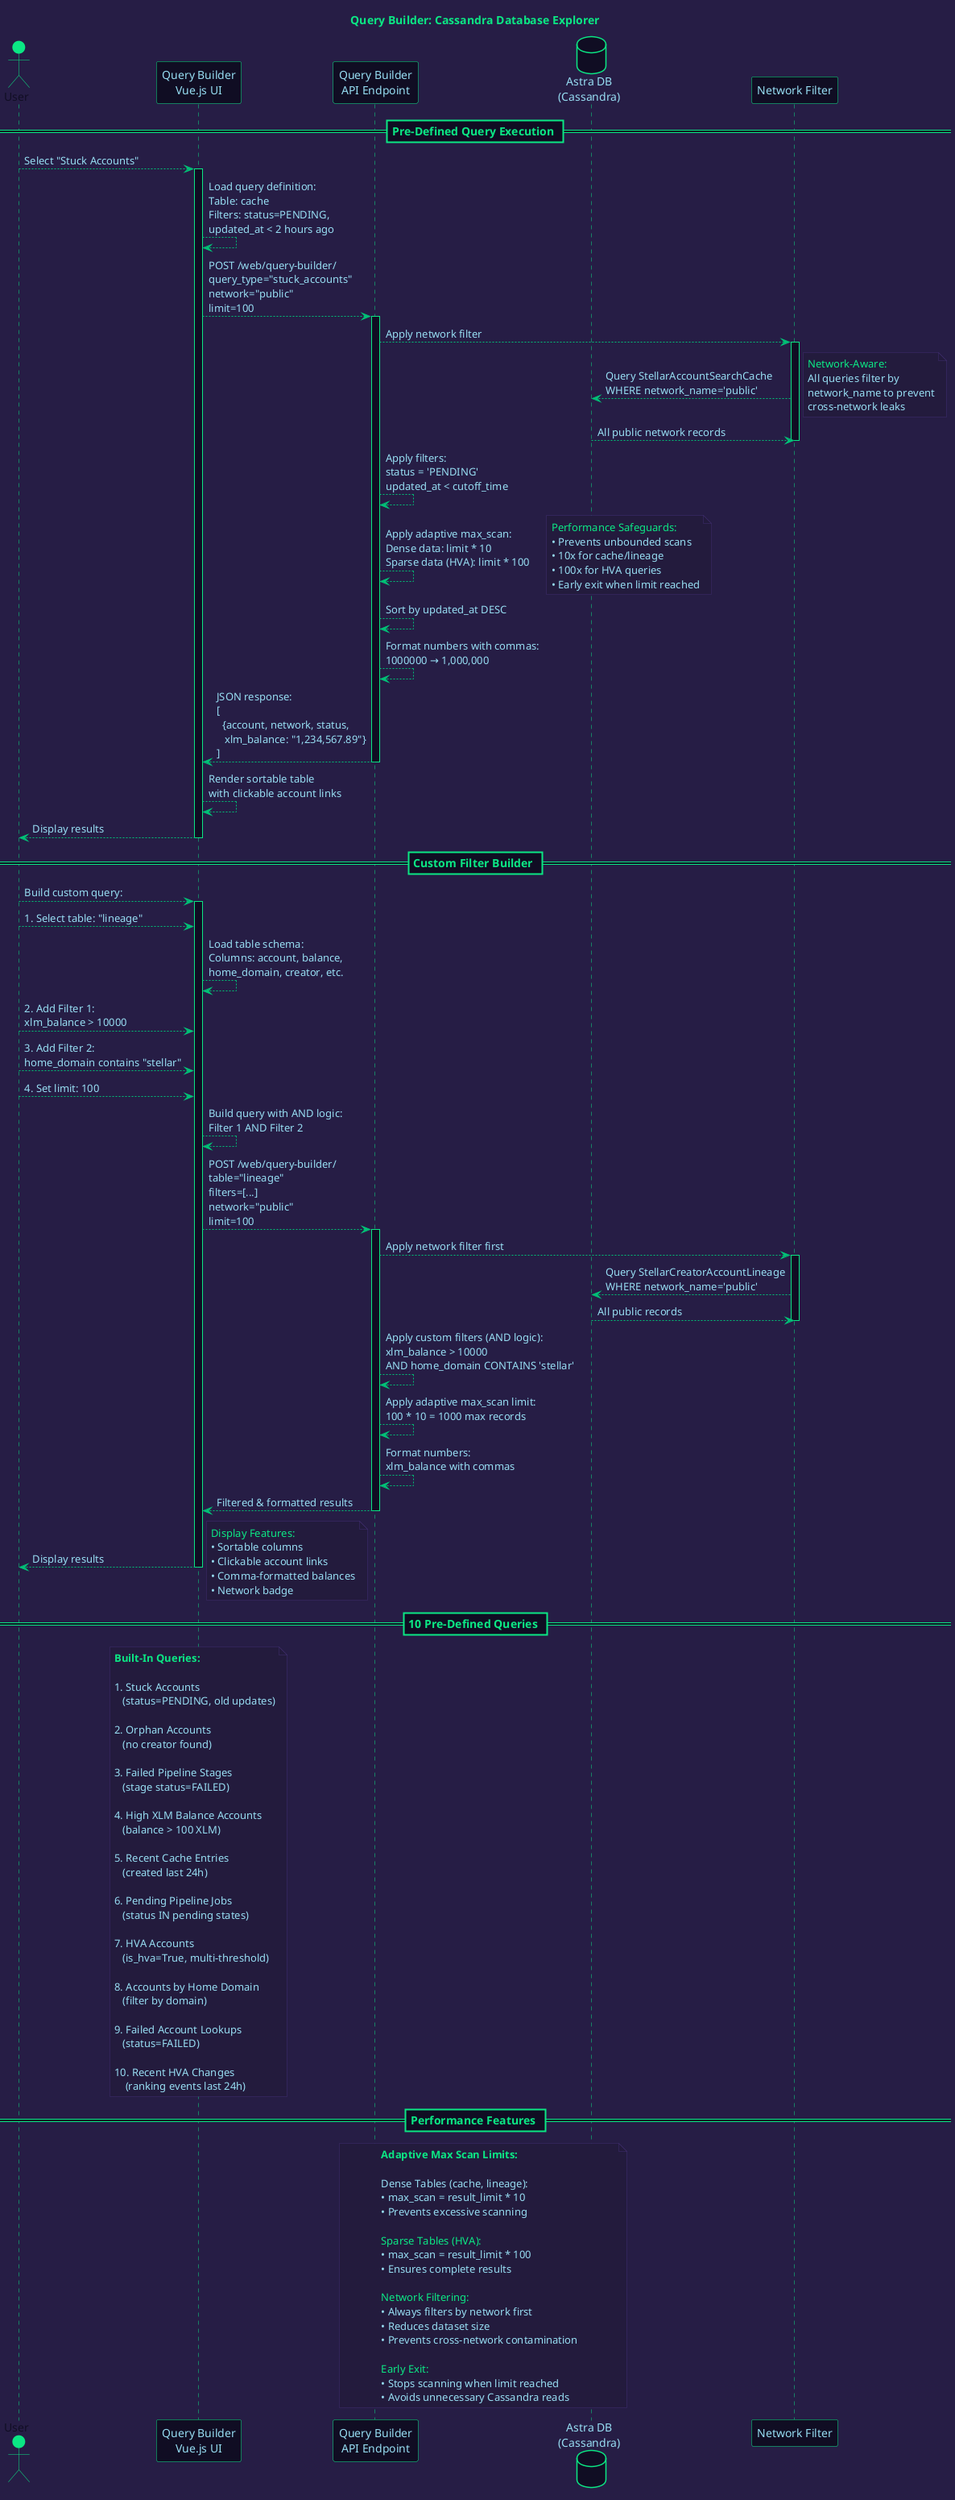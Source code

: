 @startuml Query Builder Architecture

skinparam backgroundColor #261D45
skinparam defaultFontColor #96DDF2

skinparam participant {
  BackgroundColor #100D23
  BorderColor #0BE784
  FontColor #96DDF2
}

skinparam actor {
  BackgroundColor #0BE784
  BorderColor #0BE784
  FontColor #100D23
}

skinparam database {
  BackgroundColor #100D23
  BorderColor #0BE784
  FontColor #96DDF2
}

skinparam note {
  BackgroundColor #231B3D
  BorderColor #3f2c70
  FontColor #96DDF2
}

skinparam sequence {
  ArrowColor #01C176
  LifeLineBorderColor #0BE784
  LifeLineBackgroundColor #100D23
  DividerBackgroundColor #100D23
  DividerBorderColor #0BE784
  DividerFontColor #0BE784
  DividerFontSize 14
  DividerFontStyle bold
  GroupBackgroundColor #100D23
  GroupBorderColor #0BE784
  GroupBorderThickness 2
  GroupHeaderFontColor #0BE784
  GroupHeaderFontSize 12
  GroupHeaderFontStyle bold
}

title <color:#0BE784>Query Builder: Cassandra Database Explorer

actor User as user #0BE784
participant "Query Builder\nVue.js UI" as ui
participant "Query Builder\nAPI Endpoint" as api
database "Astra DB\n(Cassandra)" as cassandra
participant "Network Filter" as network

== <color:#0BE784>Pre-Defined Query Execution ==

user -[#01C176]-> ui: Select "Stuck Accounts"
activate ui

ui -[#01C176]-> ui: Load query definition:\nTable: cache\nFilters: status=PENDING,\nupdated_at < 2 hours ago

ui -[#01C176]-> api: POST /web/query-builder/\nquery_type="stuck_accounts"\nnetwork="public"\nlimit=100
activate api

api -[#01C176]-> network: Apply network filter
activate network
network -[#01C176]-> cassandra: Query StellarAccountSearchCache\nWHERE network_name='public'
note right #231B3D
    <color:#0BE784>Network-Aware:
    <color:#96DDF2>All queries filter by
    <color:#96DDF2>network_name to prevent
    <color:#96DDF2>cross-network leaks
end note
cassandra -[#01C176]-> network: All public network records
deactivate network

api -[#01C176]-> api: Apply filters:\nstatus = 'PENDING'\nupdated_at < cutoff_time

api -[#01C176]-> api: Apply adaptive max_scan:\nDense data: limit * 10\nSparse data (HVA): limit * 100
note right #231B3D
    <color:#0BE784>Performance Safeguards:
    <color:#96DDF2>• Prevents unbounded scans
    <color:#96DDF2>• 10x for cache/lineage
    <color:#96DDF2>• 100x for HVA queries
    <color:#96DDF2>• Early exit when limit reached
end note

api -[#01C176]-> api: Sort by updated_at DESC

api -[#01C176]-> api: Format numbers with commas:\n1000000 → 1,000,000

api -[#01C176]-> ui: JSON response:\n[\n  {account, network, status,\n   xlm_balance: "1,234,567.89"}\n]
deactivate api

ui -[#01C176]-> ui: Render sortable table\nwith clickable account links

ui -[#01C176]-> user: Display results
deactivate ui

== <color:#0BE784>Custom Filter Builder ==

user -[#01C176]-> ui: Build custom query:
activate ui

user -[#01C176]-> ui: 1. Select table: "lineage"
ui -[#01C176]-> ui: Load table schema:\nColumns: account, balance,\nhome_domain, creator, etc.

user -[#01C176]-> ui: 2. Add Filter 1:\nxlm_balance > 10000
user -[#01C176]-> ui: 3. Add Filter 2:\nhome_domain contains "stellar"
user -[#01C176]-> ui: 4. Set limit: 100

ui -[#01C176]-> ui: Build query with AND logic:\nFilter 1 AND Filter 2

ui -[#01C176]-> api: POST /web/query-builder/\ntable="lineage"\nfilters=[...]\nnetwork="public"\nlimit=100
activate api

api -[#01C176]-> network: Apply network filter first
activate network
network -[#01C176]-> cassandra: Query StellarCreatorAccountLineage\nWHERE network_name='public'
cassandra -[#01C176]-> network: All public records
deactivate network

api -[#01C176]-> api: Apply custom filters (AND logic):\nxlm_balance > 10000\nAND home_domain CONTAINS 'stellar'

api -[#01C176]-> api: Apply adaptive max_scan limit:\n100 * 10 = 1000 max records

api -[#01C176]-> api: Format numbers:\nxlm_balance with commas

api -[#01C176]-> ui: Filtered & formatted results
deactivate api

ui -[#01C176]-> user: Display results
note right #231B3D
    <color:#0BE784>Display Features:
    <color:#96DDF2>• Sortable columns
    <color:#96DDF2>• Clickable account links
    <color:#96DDF2>• Comma-formatted balances
    <color:#96DDF2>• Network badge
end note
deactivate ui

== <color:#0BE784>10 Pre-Defined Queries ==

note over ui #231B3D
    <color:#0BE784>**Built-In Queries:**
    
    <color:#96DDF2>1. Stuck Accounts
    <color:#96DDF2>   (status=PENDING, old updates)
    
    <color:#96DDF2>2. Orphan Accounts
    <color:#96DDF2>   (no creator found)
    
    <color:#96DDF2>3. Failed Pipeline Stages
    <color:#96DDF2>   (stage status=FAILED)
    
    <color:#96DDF2>4. High XLM Balance Accounts
    <color:#96DDF2>   (balance > 100 XLM)
    
    <color:#96DDF2>5. Recent Cache Entries
    <color:#96DDF2>   (created last 24h)
    
    <color:#96DDF2>6. Pending Pipeline Jobs
    <color:#96DDF2>   (status IN pending states)
    
    <color:#96DDF2>7. HVA Accounts
    <color:#96DDF2>   (is_hva=True, multi-threshold)
    
    <color:#96DDF2>8. Accounts by Home Domain
    <color:#96DDF2>   (filter by domain)
    
    <color:#96DDF2>9. Failed Account Lookups
    <color:#96DDF2>   (status=FAILED)
    
    <color:#96DDF2>10. Recent HVA Changes
    <color:#96DDF2>    (ranking events last 24h)
end note

== <color:#0BE784>Performance Features ==

note over api, cassandra #231B3D
    <color:#0BE784>**Adaptive Max Scan Limits:**
    
    <color:#96DDF2>Dense Tables (cache, lineage):
    <color:#96DDF2>• max_scan = result_limit * 10
    <color:#96DDF2>• Prevents excessive scanning
    
    <color:#0BE784>Sparse Tables (HVA):
    <color:#96DDF2>• max_scan = result_limit * 100
    <color:#96DDF2>• Ensures complete results
    
    <color:#0BE784>Network Filtering:
    <color:#96DDF2>• Always filters by network first
    <color:#96DDF2>• Reduces dataset size
    <color:#96DDF2>• Prevents cross-network contamination
    
    <color:#0BE784>Early Exit:
    <color:#96DDF2>• Stops scanning when limit reached
    <color:#96DDF2>• Avoids unnecessary Cassandra reads
end note

@enduml
